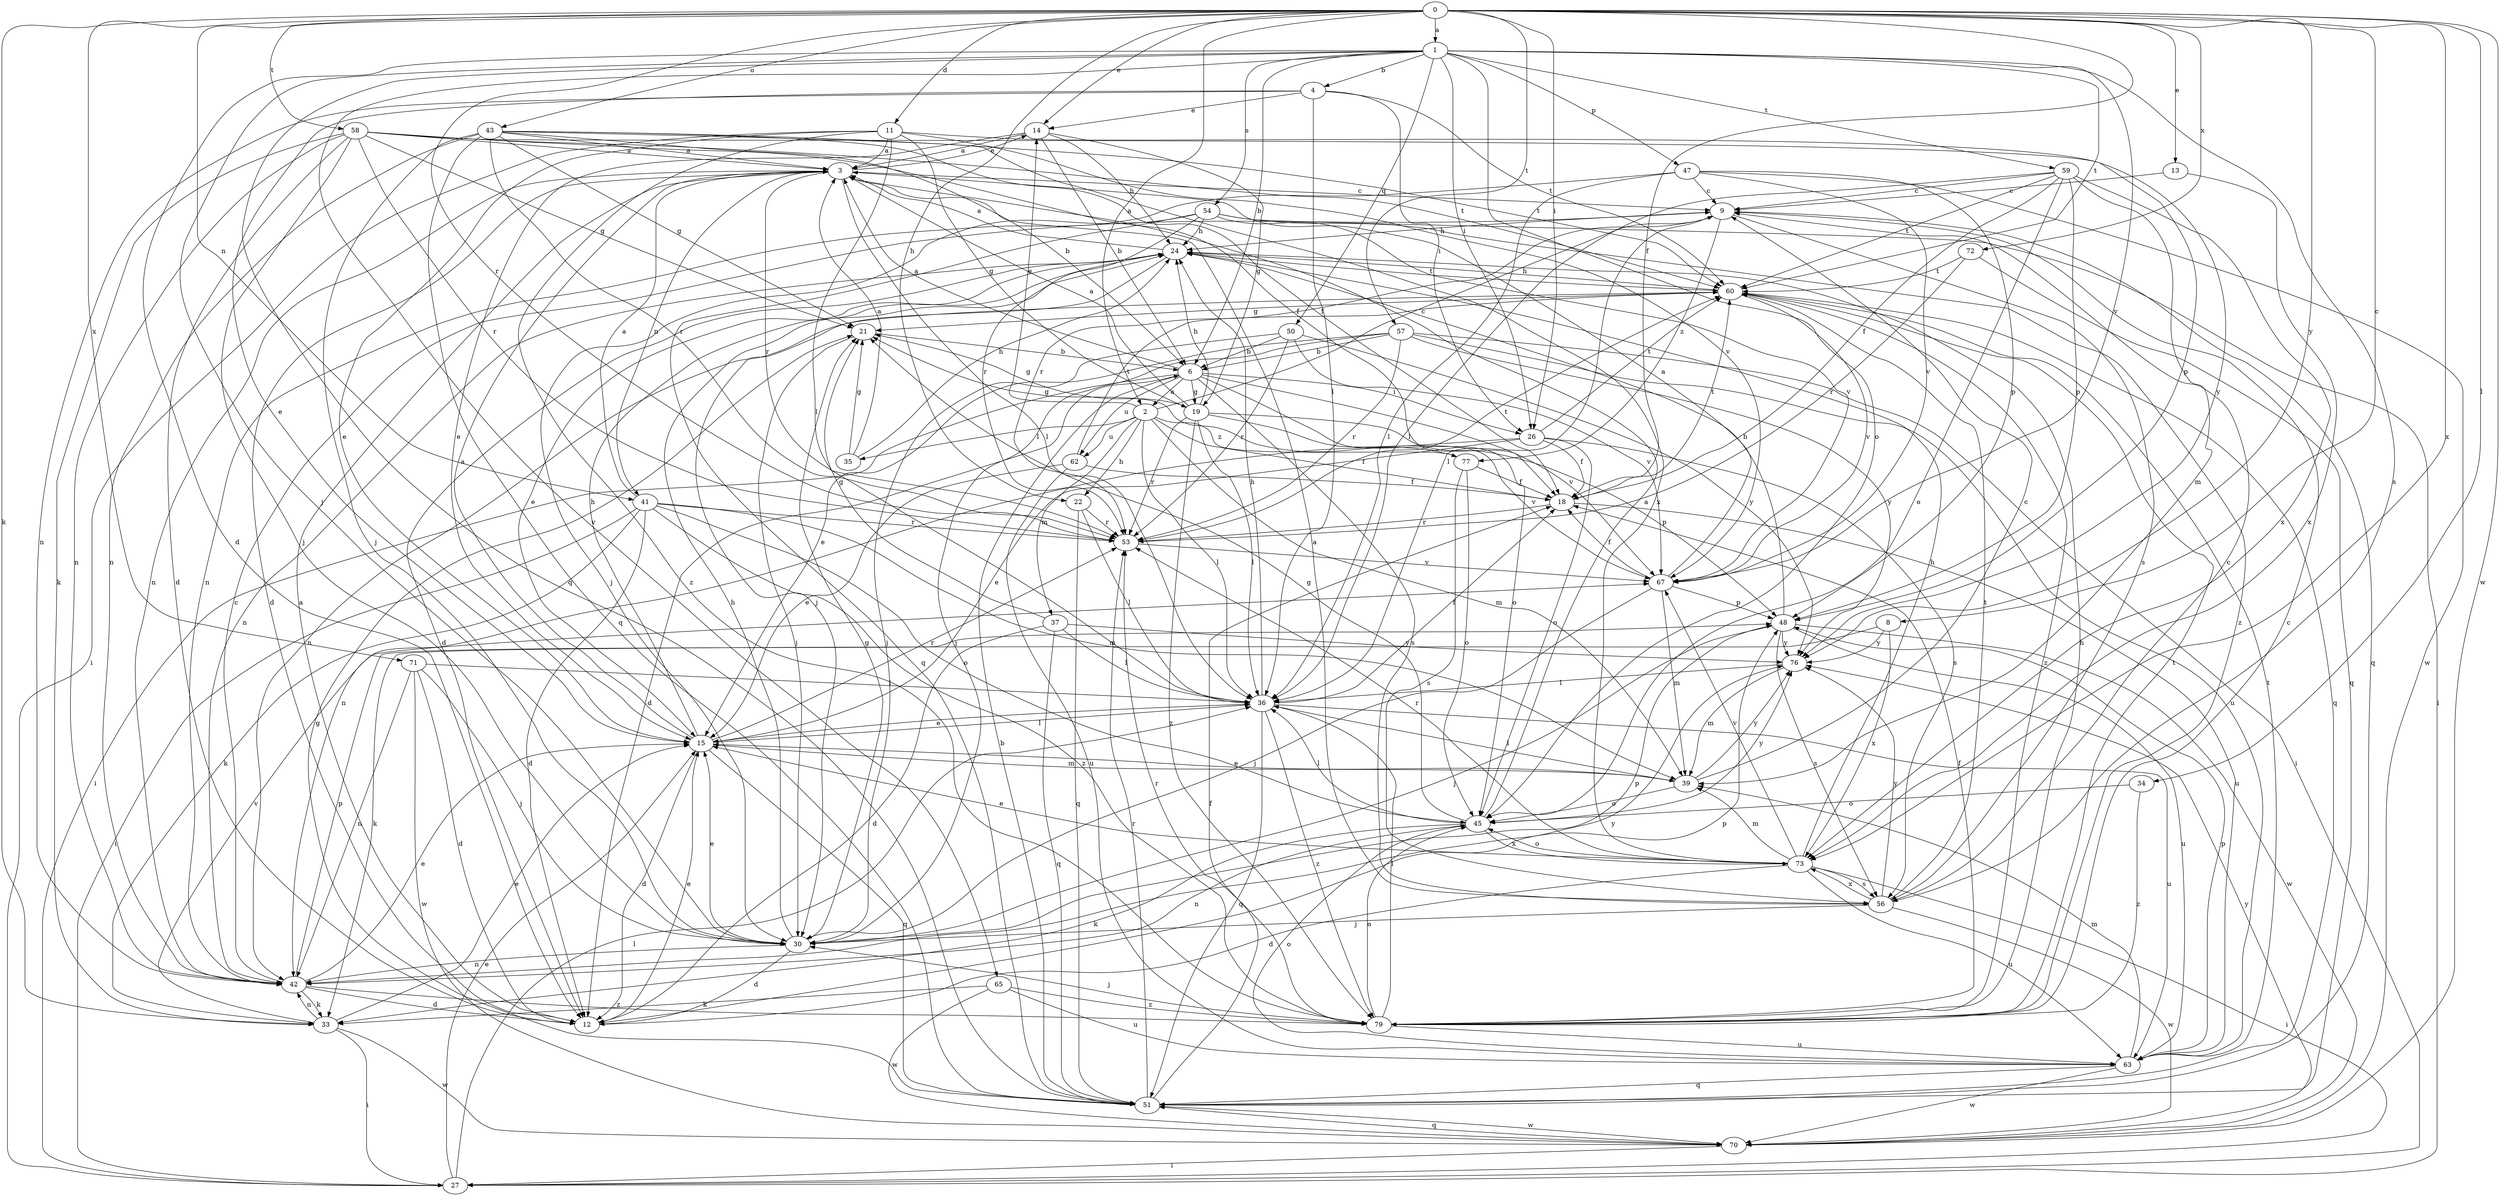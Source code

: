 strict digraph  {
0;
1;
2;
3;
4;
6;
8;
9;
11;
12;
13;
14;
15;
18;
19;
21;
22;
24;
26;
27;
30;
33;
34;
35;
36;
37;
39;
41;
42;
43;
45;
47;
48;
50;
51;
53;
54;
56;
57;
58;
59;
60;
62;
63;
65;
67;
70;
71;
72;
73;
76;
77;
79;
0 -> 1  [label=a];
0 -> 2  [label=a];
0 -> 8  [label=c];
0 -> 11  [label=d];
0 -> 13  [label=e];
0 -> 14  [label=e];
0 -> 18  [label=f];
0 -> 22  [label=h];
0 -> 26  [label=i];
0 -> 33  [label=k];
0 -> 34  [label=l];
0 -> 41  [label=n];
0 -> 43  [label=o];
0 -> 53  [label=r];
0 -> 57  [label=t];
0 -> 58  [label=t];
0 -> 70  [label=w];
0 -> 71  [label=x];
0 -> 72  [label=x];
0 -> 73  [label=x];
0 -> 76  [label=y];
1 -> 4  [label=b];
1 -> 6  [label=b];
1 -> 12  [label=d];
1 -> 26  [label=i];
1 -> 30  [label=j];
1 -> 45  [label=o];
1 -> 47  [label=p];
1 -> 50  [label=q];
1 -> 51  [label=q];
1 -> 54  [label=s];
1 -> 56  [label=s];
1 -> 59  [label=t];
1 -> 60  [label=t];
1 -> 65  [label=v];
1 -> 67  [label=v];
2 -> 9  [label=c];
2 -> 14  [label=e];
2 -> 18  [label=f];
2 -> 22  [label=h];
2 -> 35  [label=l];
2 -> 36  [label=l];
2 -> 37  [label=m];
2 -> 39  [label=m];
2 -> 62  [label=u];
2 -> 77  [label=z];
3 -> 9  [label=c];
3 -> 12  [label=d];
3 -> 14  [label=e];
3 -> 36  [label=l];
3 -> 41  [label=n];
3 -> 42  [label=n];
3 -> 53  [label=r];
4 -> 14  [label=e];
4 -> 15  [label=e];
4 -> 26  [label=i];
4 -> 36  [label=l];
4 -> 42  [label=n];
4 -> 60  [label=t];
6 -> 2  [label=a];
6 -> 3  [label=a];
6 -> 12  [label=d];
6 -> 19  [label=g];
6 -> 26  [label=i];
6 -> 27  [label=i];
6 -> 45  [label=o];
6 -> 56  [label=s];
6 -> 62  [label=u];
6 -> 67  [label=v];
8 -> 33  [label=k];
8 -> 73  [label=x];
8 -> 76  [label=y];
9 -> 24  [label=h];
9 -> 36  [label=l];
9 -> 51  [label=q];
9 -> 53  [label=r];
9 -> 56  [label=s];
9 -> 77  [label=z];
11 -> 3  [label=a];
11 -> 15  [label=e];
11 -> 19  [label=g];
11 -> 27  [label=i];
11 -> 36  [label=l];
11 -> 48  [label=p];
11 -> 67  [label=v];
11 -> 79  [label=z];
12 -> 3  [label=a];
12 -> 15  [label=e];
12 -> 48  [label=p];
13 -> 9  [label=c];
13 -> 73  [label=x];
14 -> 3  [label=a];
14 -> 6  [label=b];
14 -> 15  [label=e];
14 -> 19  [label=g];
14 -> 24  [label=h];
15 -> 3  [label=a];
15 -> 12  [label=d];
15 -> 24  [label=h];
15 -> 36  [label=l];
15 -> 39  [label=m];
15 -> 51  [label=q];
15 -> 53  [label=r];
18 -> 53  [label=r];
18 -> 60  [label=t];
18 -> 63  [label=u];
19 -> 3  [label=a];
19 -> 21  [label=g];
19 -> 24  [label=h];
19 -> 36  [label=l];
19 -> 48  [label=p];
19 -> 53  [label=r];
19 -> 67  [label=v];
19 -> 79  [label=z];
21 -> 6  [label=b];
21 -> 30  [label=j];
22 -> 36  [label=l];
22 -> 51  [label=q];
22 -> 53  [label=r];
24 -> 3  [label=a];
24 -> 12  [label=d];
24 -> 15  [label=e];
24 -> 30  [label=j];
24 -> 42  [label=n];
24 -> 60  [label=t];
26 -> 15  [label=e];
26 -> 18  [label=f];
26 -> 42  [label=n];
26 -> 45  [label=o];
26 -> 56  [label=s];
26 -> 60  [label=t];
27 -> 15  [label=e];
27 -> 36  [label=l];
30 -> 12  [label=d];
30 -> 15  [label=e];
30 -> 21  [label=g];
30 -> 24  [label=h];
30 -> 42  [label=n];
30 -> 48  [label=p];
33 -> 15  [label=e];
33 -> 27  [label=i];
33 -> 42  [label=n];
33 -> 67  [label=v];
33 -> 70  [label=w];
34 -> 45  [label=o];
34 -> 79  [label=z];
35 -> 3  [label=a];
35 -> 21  [label=g];
35 -> 24  [label=h];
36 -> 15  [label=e];
36 -> 18  [label=f];
36 -> 24  [label=h];
36 -> 51  [label=q];
36 -> 63  [label=u];
36 -> 79  [label=z];
37 -> 12  [label=d];
37 -> 21  [label=g];
37 -> 36  [label=l];
37 -> 51  [label=q];
37 -> 76  [label=y];
39 -> 9  [label=c];
39 -> 15  [label=e];
39 -> 36  [label=l];
39 -> 45  [label=o];
39 -> 76  [label=y];
41 -> 3  [label=a];
41 -> 12  [label=d];
41 -> 27  [label=i];
41 -> 33  [label=k];
41 -> 39  [label=m];
41 -> 45  [label=o];
41 -> 53  [label=r];
41 -> 79  [label=z];
42 -> 9  [label=c];
42 -> 12  [label=d];
42 -> 15  [label=e];
42 -> 33  [label=k];
42 -> 48  [label=p];
42 -> 76  [label=y];
42 -> 79  [label=z];
43 -> 3  [label=a];
43 -> 6  [label=b];
43 -> 18  [label=f];
43 -> 21  [label=g];
43 -> 30  [label=j];
43 -> 42  [label=n];
43 -> 51  [label=q];
43 -> 53  [label=r];
43 -> 60  [label=t];
43 -> 73  [label=x];
45 -> 3  [label=a];
45 -> 21  [label=g];
45 -> 33  [label=k];
45 -> 36  [label=l];
45 -> 42  [label=n];
45 -> 73  [label=x];
45 -> 76  [label=y];
47 -> 9  [label=c];
47 -> 36  [label=l];
47 -> 42  [label=n];
47 -> 48  [label=p];
47 -> 67  [label=v];
47 -> 70  [label=w];
48 -> 24  [label=h];
48 -> 30  [label=j];
48 -> 56  [label=s];
48 -> 63  [label=u];
48 -> 70  [label=w];
48 -> 76  [label=y];
50 -> 6  [label=b];
50 -> 30  [label=j];
50 -> 53  [label=r];
50 -> 67  [label=v];
50 -> 76  [label=y];
51 -> 6  [label=b];
51 -> 18  [label=f];
51 -> 21  [label=g];
51 -> 53  [label=r];
51 -> 70  [label=w];
53 -> 60  [label=t];
53 -> 67  [label=v];
54 -> 24  [label=h];
54 -> 27  [label=i];
54 -> 30  [label=j];
54 -> 51  [label=q];
54 -> 53  [label=r];
54 -> 67  [label=v];
54 -> 79  [label=z];
56 -> 3  [label=a];
56 -> 9  [label=c];
56 -> 30  [label=j];
56 -> 60  [label=t];
56 -> 70  [label=w];
56 -> 73  [label=x];
56 -> 76  [label=y];
57 -> 6  [label=b];
57 -> 15  [label=e];
57 -> 27  [label=i];
57 -> 30  [label=j];
57 -> 53  [label=r];
57 -> 63  [label=u];
57 -> 76  [label=y];
58 -> 3  [label=a];
58 -> 12  [label=d];
58 -> 18  [label=f];
58 -> 21  [label=g];
58 -> 30  [label=j];
58 -> 33  [label=k];
58 -> 42  [label=n];
58 -> 53  [label=r];
58 -> 60  [label=t];
58 -> 76  [label=y];
59 -> 9  [label=c];
59 -> 18  [label=f];
59 -> 36  [label=l];
59 -> 39  [label=m];
59 -> 45  [label=o];
59 -> 48  [label=p];
59 -> 60  [label=t];
59 -> 73  [label=x];
60 -> 21  [label=g];
60 -> 24  [label=h];
60 -> 42  [label=n];
60 -> 51  [label=q];
60 -> 67  [label=v];
60 -> 79  [label=z];
62 -> 15  [label=e];
62 -> 18  [label=f];
62 -> 60  [label=t];
62 -> 63  [label=u];
63 -> 39  [label=m];
63 -> 45  [label=o];
63 -> 48  [label=p];
63 -> 51  [label=q];
63 -> 60  [label=t];
63 -> 70  [label=w];
65 -> 33  [label=k];
65 -> 63  [label=u];
65 -> 70  [label=w];
65 -> 79  [label=z];
67 -> 3  [label=a];
67 -> 18  [label=f];
67 -> 30  [label=j];
67 -> 39  [label=m];
67 -> 48  [label=p];
70 -> 27  [label=i];
70 -> 51  [label=q];
70 -> 76  [label=y];
71 -> 12  [label=d];
71 -> 30  [label=j];
71 -> 36  [label=l];
71 -> 42  [label=n];
71 -> 70  [label=w];
72 -> 51  [label=q];
72 -> 53  [label=r];
72 -> 60  [label=t];
73 -> 12  [label=d];
73 -> 15  [label=e];
73 -> 24  [label=h];
73 -> 27  [label=i];
73 -> 39  [label=m];
73 -> 45  [label=o];
73 -> 53  [label=r];
73 -> 56  [label=s];
73 -> 63  [label=u];
73 -> 67  [label=v];
76 -> 36  [label=l];
76 -> 39  [label=m];
77 -> 18  [label=f];
77 -> 21  [label=g];
77 -> 45  [label=o];
77 -> 56  [label=s];
79 -> 9  [label=c];
79 -> 18  [label=f];
79 -> 24  [label=h];
79 -> 30  [label=j];
79 -> 36  [label=l];
79 -> 45  [label=o];
79 -> 53  [label=r];
79 -> 60  [label=t];
79 -> 63  [label=u];
}

